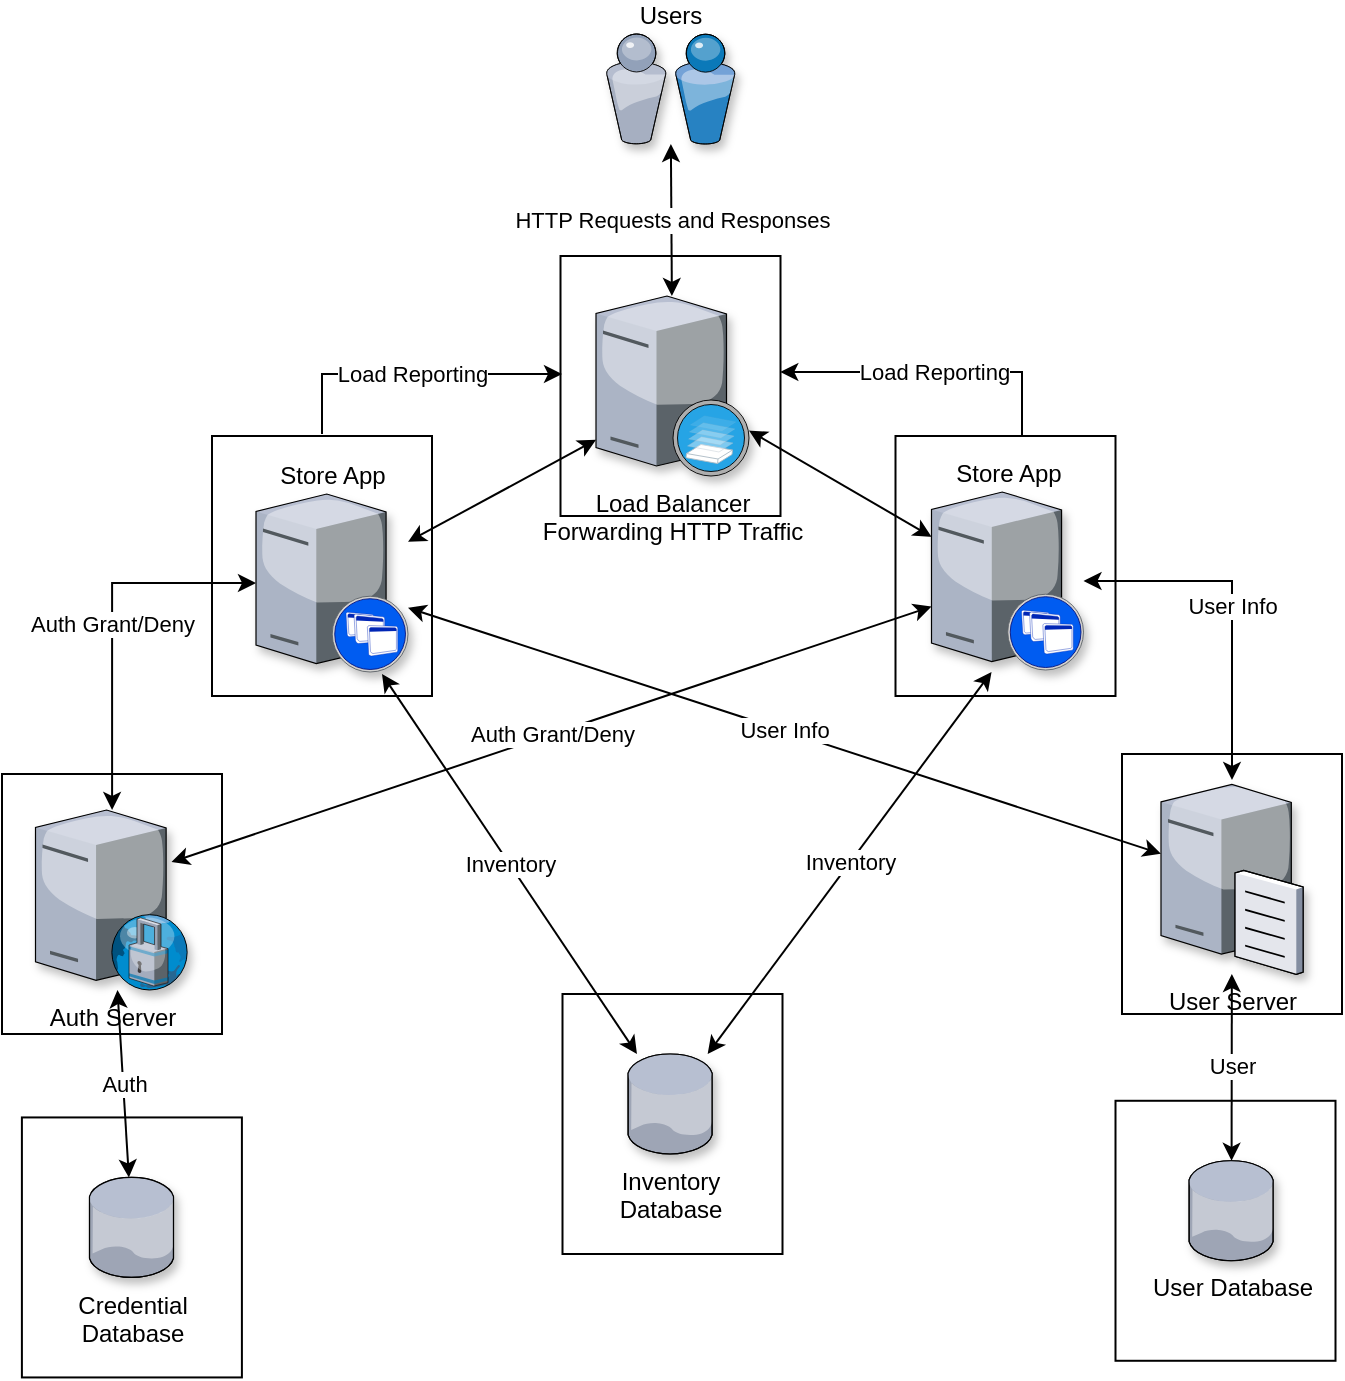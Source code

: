 <mxfile version="13.9.9" type="device"><diagram name="Page-1" id="822b0af5-4adb-64df-f703-e8dfc1f81529"><mxGraphModel dx="700" dy="813" grid="1" gridSize="10" guides="1" tooltips="1" connect="1" arrows="1" fold="1" page="1" pageScale="1" pageWidth="1100" pageHeight="850" math="0" shadow="0"><root><mxCell id="0"/><mxCell id="1" parent="0"/><mxCell id="-jx2ez3zwJokt4raQGaU-8" value="" style="rounded=0;whiteSpace=wrap;html=1;" parent="1" vertex="1"><mxGeometry x="746.75" y="583.39" width="110" height="130" as="geometry"/></mxCell><mxCell id="-jx2ez3zwJokt4raQGaU-7" value="" style="rounded=0;whiteSpace=wrap;html=1;" parent="1" vertex="1"><mxGeometry x="470.25" y="530" width="110" height="130" as="geometry"/></mxCell><mxCell id="-jx2ez3zwJokt4raQGaU-6" value="" style="rounded=0;whiteSpace=wrap;html=1;" parent="1" vertex="1"><mxGeometry x="199.95" y="591.72" width="110" height="130" as="geometry"/></mxCell><mxCell id="-jx2ez3zwJokt4raQGaU-5" value="" style="rounded=0;whiteSpace=wrap;html=1;" parent="1" vertex="1"><mxGeometry x="190" y="420" width="110" height="130" as="geometry"/></mxCell><mxCell id="-jx2ez3zwJokt4raQGaU-4" value="" style="rounded=0;whiteSpace=wrap;html=1;" parent="1" vertex="1"><mxGeometry x="750" y="410" width="110" height="130" as="geometry"/></mxCell><mxCell id="-jx2ez3zwJokt4raQGaU-3" value="" style="rounded=0;whiteSpace=wrap;html=1;" parent="1" vertex="1"><mxGeometry x="636.75" y="251" width="110" height="130" as="geometry"/></mxCell><mxCell id="-jx2ez3zwJokt4raQGaU-2" value="" style="rounded=0;whiteSpace=wrap;html=1;" parent="1" vertex="1"><mxGeometry x="469.25" y="161" width="110" height="130" as="geometry"/></mxCell><mxCell id="-jx2ez3zwJokt4raQGaU-1" value="" style="rounded=0;whiteSpace=wrap;html=1;" parent="1" vertex="1"><mxGeometry x="295" y="251" width="110" height="130" as="geometry"/></mxCell><mxCell id="qooCzj0sSRNJPpl9ZEZt-43" value="HTTP Requests and Responses" style="edgeStyle=none;rounded=0;orthogonalLoop=1;jettySize=auto;html=1;startArrow=classic;startFill=1;" parent="1" source="qooCzj0sSRNJPpl9ZEZt-1" target="qooCzj0sSRNJPpl9ZEZt-42" edge="1"><mxGeometry relative="1" as="geometry"><mxPoint x="518.25" y="160" as="targetPoint"/></mxGeometry></mxCell><mxCell id="qooCzj0sSRNJPpl9ZEZt-1" value="Users" style="verticalLabelPosition=top;aspect=fixed;html=1;verticalAlign=bottom;strokeColor=none;align=center;outlineConnect=0;shape=mxgraph.citrix.users;shadow=1;labelPosition=center;" parent="1" vertex="1"><mxGeometry x="492" y="50" width="64.5" height="55" as="geometry"/></mxCell><mxCell id="qooCzj0sSRNJPpl9ZEZt-26" value="Inventory" style="edgeStyle=none;rounded=0;orthogonalLoop=1;jettySize=auto;html=1;startArrow=classic;startFill=1;" parent="1" source="qooCzj0sSRNJPpl9ZEZt-4" edge="1"><mxGeometry relative="1" as="geometry"><mxPoint x="380" y="370" as="targetPoint"/></mxGeometry></mxCell><mxCell id="qooCzj0sSRNJPpl9ZEZt-27" value="Inventory&lt;br&gt;" style="edgeStyle=none;rounded=0;orthogonalLoop=1;jettySize=auto;html=1;entryX=0.395;entryY=1.011;entryDx=0;entryDy=0;entryPerimeter=0;startArrow=classic;startFill=1;" parent="1" source="qooCzj0sSRNJPpl9ZEZt-4" target="qooCzj0sSRNJPpl9ZEZt-17" edge="1"><mxGeometry relative="1" as="geometry"/></mxCell><mxCell id="qooCzj0sSRNJPpl9ZEZt-4" value="Inventory&lt;br&gt;Database" style="verticalLabelPosition=bottom;aspect=fixed;html=1;verticalAlign=top;strokeColor=none;align=center;outlineConnect=0;shape=mxgraph.citrix.database;shadow=1;" parent="1" vertex="1"><mxGeometry x="503" y="560" width="42.5" height="50" as="geometry"/></mxCell><mxCell id="qooCzj0sSRNJPpl9ZEZt-5" value="Credential&lt;br&gt;Database" style="verticalLabelPosition=bottom;aspect=fixed;html=1;verticalAlign=top;strokeColor=none;align=center;outlineConnect=0;shape=mxgraph.citrix.database;shadow=1;" parent="1" vertex="1"><mxGeometry x="233.7" y="621.72" width="42.5" height="50" as="geometry"/></mxCell><mxCell id="qooCzj0sSRNJPpl9ZEZt-6" value="User Database" style="verticalLabelPosition=bottom;aspect=fixed;html=1;verticalAlign=top;strokeColor=none;align=center;outlineConnect=0;shape=mxgraph.citrix.database;shadow=1;" parent="1" vertex="1"><mxGeometry x="783.5" y="613.39" width="42.5" height="50" as="geometry"/></mxCell><mxCell id="qooCzj0sSRNJPpl9ZEZt-29" value="Auth" style="edgeStyle=none;rounded=0;orthogonalLoop=1;jettySize=auto;html=1;startArrow=classic;startFill=1;" parent="1" source="qooCzj0sSRNJPpl9ZEZt-14" target="qooCzj0sSRNJPpl9ZEZt-5" edge="1"><mxGeometry relative="1" as="geometry"><mxPoint x="180.049" y="550" as="sourcePoint"/></mxGeometry></mxCell><mxCell id="qooCzj0sSRNJPpl9ZEZt-14" value="Auth Server" style="verticalLabelPosition=bottom;aspect=fixed;html=1;verticalAlign=top;strokeColor=none;align=center;outlineConnect=0;shape=mxgraph.citrix.proxy_server;shadow=1;" parent="1" vertex="1"><mxGeometry x="206.75" y="438" width="76.5" height="90" as="geometry"/></mxCell><mxCell id="qooCzj0sSRNJPpl9ZEZt-28" value="User" style="edgeStyle=none;rounded=0;orthogonalLoop=1;jettySize=auto;html=1;startArrow=classic;startFill=1;" parent="1" source="qooCzj0sSRNJPpl9ZEZt-16" target="qooCzj0sSRNJPpl9ZEZt-6" edge="1"><mxGeometry relative="1" as="geometry"><mxPoint x="896.25" y="527.999" as="sourcePoint"/></mxGeometry></mxCell><mxCell id="qooCzj0sSRNJPpl9ZEZt-16" value="User Server" style="verticalLabelPosition=bottom;aspect=fixed;html=1;verticalAlign=top;strokeColor=none;align=center;outlineConnect=0;shape=mxgraph.citrix.file_server;shadow=1;" parent="1" vertex="1"><mxGeometry x="769.5" y="423" width="71" height="97" as="geometry"/></mxCell><mxCell id="qooCzj0sSRNJPpl9ZEZt-23" value="User Info&lt;br&gt;" style="edgeStyle=orthogonalEdgeStyle;rounded=0;orthogonalLoop=1;jettySize=auto;html=1;startArrow=classic;startFill=1;" parent="1" source="qooCzj0sSRNJPpl9ZEZt-17" target="qooCzj0sSRNJPpl9ZEZt-16" edge="1"><mxGeometry relative="1" as="geometry"/></mxCell><mxCell id="qooCzj0sSRNJPpl9ZEZt-25" value="Auth Grant/Deny" style="edgeStyle=none;rounded=0;orthogonalLoop=1;jettySize=auto;html=1;entryX=0.889;entryY=0.289;entryDx=0;entryDy=0;entryPerimeter=0;startArrow=classic;startFill=1;" parent="1" source="qooCzj0sSRNJPpl9ZEZt-17" target="qooCzj0sSRNJPpl9ZEZt-14" edge="1"><mxGeometry relative="1" as="geometry"/></mxCell><mxCell id="qooCzj0sSRNJPpl9ZEZt-17" value="Store App" style="verticalLabelPosition=top;aspect=fixed;html=1;verticalAlign=bottom;strokeColor=none;align=center;outlineConnect=0;shape=mxgraph.citrix.xenapp_server;shadow=1;labelPosition=center;" parent="1" vertex="1"><mxGeometry x="654.75" y="279" width="76" height="89" as="geometry"/></mxCell><mxCell id="qooCzj0sSRNJPpl9ZEZt-22" value="Auth Grant/Deny" style="edgeStyle=orthogonalEdgeStyle;rounded=0;orthogonalLoop=1;jettySize=auto;html=1;startArrow=classic;startFill=1;" parent="1" source="qooCzj0sSRNJPpl9ZEZt-18" target="qooCzj0sSRNJPpl9ZEZt-14" edge="1"><mxGeometry relative="1" as="geometry"/></mxCell><mxCell id="qooCzj0sSRNJPpl9ZEZt-24" value="User Info" style="rounded=0;orthogonalLoop=1;jettySize=auto;html=1;startArrow=classic;startFill=1;" parent="1" source="qooCzj0sSRNJPpl9ZEZt-18" target="qooCzj0sSRNJPpl9ZEZt-16" edge="1"><mxGeometry relative="1" as="geometry"/></mxCell><mxCell id="qooCzj0sSRNJPpl9ZEZt-18" value="Store App" style="verticalLabelPosition=top;aspect=fixed;html=1;verticalAlign=bottom;strokeColor=none;align=center;outlineConnect=0;shape=mxgraph.citrix.xenapp_server;shadow=1;labelPosition=center;" parent="1" vertex="1"><mxGeometry x="317" y="280" width="76" height="89" as="geometry"/></mxCell><mxCell id="qooCzj0sSRNJPpl9ZEZt-44" value="&lt;br&gt;" style="edgeStyle=none;rounded=0;orthogonalLoop=1;jettySize=auto;html=1;startArrow=classic;startFill=1;" parent="1" target="qooCzj0sSRNJPpl9ZEZt-18" edge="1"><mxGeometry relative="1" as="geometry"><mxPoint x="487" y="252.933" as="sourcePoint"/><mxPoint x="427" y="296.75" as="targetPoint"/></mxGeometry></mxCell><mxCell id="qooCzj0sSRNJPpl9ZEZt-45" value="&lt;br&gt;" style="edgeStyle=none;rounded=0;orthogonalLoop=1;jettySize=auto;html=1;startArrow=classic;startFill=1;" parent="1" source="qooCzj0sSRNJPpl9ZEZt-42" target="qooCzj0sSRNJPpl9ZEZt-17" edge="1"><mxGeometry relative="1" as="geometry"/></mxCell><mxCell id="qooCzj0sSRNJPpl9ZEZt-42" value="Load Balancer&lt;br&gt;Forwarding HTTP Traffic" style="verticalLabelPosition=bottom;aspect=fixed;html=1;verticalAlign=top;strokeColor=none;align=center;outlineConnect=0;shape=mxgraph.citrix.xenserver;shadow=1;" parent="1" vertex="1"><mxGeometry x="487" y="181" width="76.5" height="90" as="geometry"/></mxCell><mxCell id="qooCzj0sSRNJPpl9ZEZt-49" value="Load Reporting" style="edgeStyle=orthogonalEdgeStyle;rounded=0;orthogonalLoop=1;jettySize=auto;html=1;startArrow=none;startFill=0;" parent="1" edge="1"><mxGeometry relative="1" as="geometry"><mxPoint x="470" y="220" as="targetPoint"/><mxPoint x="350" y="250" as="sourcePoint"/><Array as="points"><mxPoint x="350" y="220"/></Array></mxGeometry></mxCell><mxCell id="-jx2ez3zwJokt4raQGaU-12" value="Load Reporting" style="edgeStyle=orthogonalEdgeStyle;rounded=0;orthogonalLoop=1;jettySize=auto;html=1;startArrow=none;startFill=0;entryX=0.999;entryY=0.446;entryDx=0;entryDy=0;entryPerimeter=0;" parent="1" target="-jx2ez3zwJokt4raQGaU-2" edge="1"><mxGeometry relative="1" as="geometry"><mxPoint x="810" y="221" as="targetPoint"/><mxPoint x="700" y="251.0" as="sourcePoint"/><Array as="points"><mxPoint x="700" y="219"/></Array></mxGeometry></mxCell></root></mxGraphModel></diagram></mxfile>